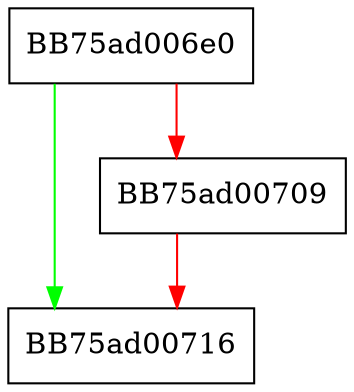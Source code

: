 digraph GetDriverList {
  node [shape="box"];
  graph [splines=ortho];
  BB75ad006e0 -> BB75ad00716 [color="green"];
  BB75ad006e0 -> BB75ad00709 [color="red"];
  BB75ad00709 -> BB75ad00716 [color="red"];
}